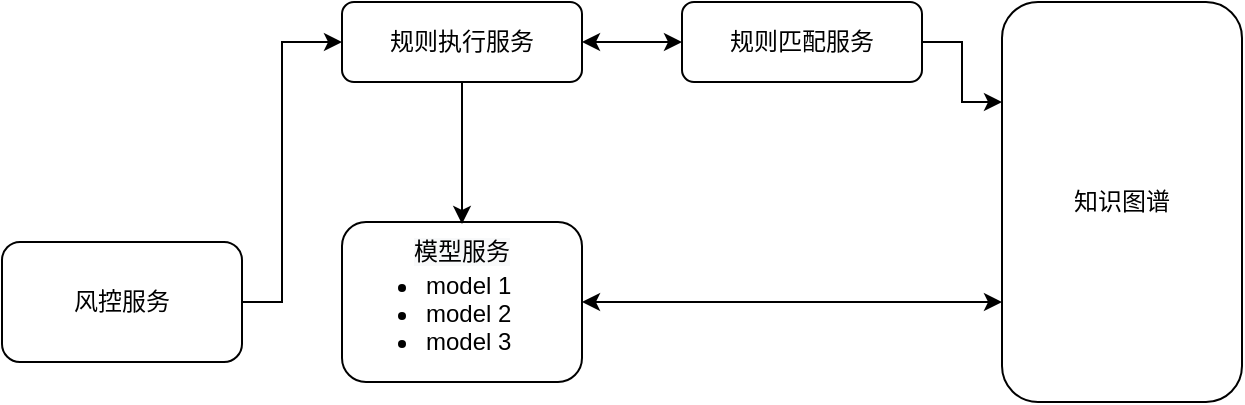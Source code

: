 <mxfile version="20.2.0" type="github">
  <diagram id="ziywDRYvMt0MdyH9GN9u" name="第 1 页">
    <mxGraphModel dx="1297" dy="841" grid="1" gridSize="10" guides="1" tooltips="1" connect="1" arrows="1" fold="1" page="1" pageScale="1" pageWidth="850" pageHeight="1100" math="0" shadow="0">
      <root>
        <mxCell id="0" />
        <mxCell id="1" parent="0" />
        <mxCell id="awqgHAb5KxMPYE8IUojQ-2" value="规则执行服务" style="rounded=1;whiteSpace=wrap;html=1;" vertex="1" parent="1">
          <mxGeometry x="270" y="150" width="120" height="40" as="geometry" />
        </mxCell>
        <mxCell id="awqgHAb5KxMPYE8IUojQ-7" value="规则匹配服务" style="rounded=1;whiteSpace=wrap;html=1;" vertex="1" parent="1">
          <mxGeometry x="440" y="150" width="120" height="40" as="geometry" />
        </mxCell>
        <mxCell id="awqgHAb5KxMPYE8IUojQ-8" value="" style="group" vertex="1" connectable="0" parent="1">
          <mxGeometry x="270" y="260" width="120" height="80" as="geometry" />
        </mxCell>
        <mxCell id="awqgHAb5KxMPYE8IUojQ-1" value="" style="rounded=1;whiteSpace=wrap;html=1;" vertex="1" parent="awqgHAb5KxMPYE8IUojQ-8">
          <mxGeometry width="120" height="80" as="geometry" />
        </mxCell>
        <mxCell id="awqgHAb5KxMPYE8IUojQ-3" value="&lt;span style=&quot;color: rgb(0, 0, 0); font-family: Helvetica; font-size: 12px; font-style: normal; font-variant-ligatures: normal; font-variant-caps: normal; font-weight: 400; letter-spacing: normal; orphans: 2; text-indent: 0px; text-transform: none; widows: 2; word-spacing: 0px; -webkit-text-stroke-width: 0px; background-color: rgb(248, 249, 250); text-decoration-thickness: initial; text-decoration-style: initial; text-decoration-color: initial; float: none; display: inline !important;&quot;&gt;模型服务&lt;/span&gt;" style="text;whiteSpace=wrap;html=1;align=center;" vertex="1" parent="awqgHAb5KxMPYE8IUojQ-8">
          <mxGeometry x="20" y="1" width="80" height="20" as="geometry" />
        </mxCell>
        <mxCell id="awqgHAb5KxMPYE8IUojQ-4" value="&lt;ul&gt;&lt;li&gt;model 1&lt;/li&gt;&lt;li&gt;model 2&lt;/li&gt;&lt;li&gt;model 3&lt;/li&gt;&lt;/ul&gt;" style="text;strokeColor=none;fillColor=none;html=1;whiteSpace=wrap;verticalAlign=middle;overflow=hidden;" vertex="1" parent="awqgHAb5KxMPYE8IUojQ-8">
          <mxGeometry y="10" width="120" height="60" as="geometry" />
        </mxCell>
        <mxCell id="awqgHAb5KxMPYE8IUojQ-10" value="风控服务" style="rounded=1;whiteSpace=wrap;html=1;" vertex="1" parent="1">
          <mxGeometry x="100" y="270" width="120" height="60" as="geometry" />
        </mxCell>
        <mxCell id="awqgHAb5KxMPYE8IUojQ-11" value="" style="edgeStyle=elbowEdgeStyle;elbow=horizontal;endArrow=classic;html=1;rounded=0;entryX=0;entryY=0.5;entryDx=0;entryDy=0;" edge="1" parent="1" target="awqgHAb5KxMPYE8IUojQ-2">
          <mxGeometry width="50" height="50" relative="1" as="geometry">
            <mxPoint x="220" y="300" as="sourcePoint" />
            <mxPoint x="270" y="250" as="targetPoint" />
            <Array as="points">
              <mxPoint x="240" y="220" />
            </Array>
          </mxGeometry>
        </mxCell>
        <mxCell id="awqgHAb5KxMPYE8IUojQ-12" value="" style="endArrow=classic;html=1;rounded=0;exitX=0.5;exitY=1;exitDx=0;exitDy=0;entryX=0.5;entryY=0;entryDx=0;entryDy=0;" edge="1" parent="1" source="awqgHAb5KxMPYE8IUojQ-2" target="awqgHAb5KxMPYE8IUojQ-3">
          <mxGeometry width="50" height="50" relative="1" as="geometry">
            <mxPoint x="280" y="390" as="sourcePoint" />
            <mxPoint x="330" y="340" as="targetPoint" />
          </mxGeometry>
        </mxCell>
        <mxCell id="awqgHAb5KxMPYE8IUojQ-13" value="" style="endArrow=classic;startArrow=classic;html=1;rounded=0;entryX=0;entryY=0.5;entryDx=0;entryDy=0;exitX=1;exitY=0.5;exitDx=0;exitDy=0;" edge="1" parent="1" source="awqgHAb5KxMPYE8IUojQ-2" target="awqgHAb5KxMPYE8IUojQ-7">
          <mxGeometry width="50" height="50" relative="1" as="geometry">
            <mxPoint x="280" y="390" as="sourcePoint" />
            <mxPoint x="330" y="340" as="targetPoint" />
          </mxGeometry>
        </mxCell>
        <mxCell id="awqgHAb5KxMPYE8IUojQ-14" value="知识图谱" style="rounded=1;whiteSpace=wrap;html=1;" vertex="1" parent="1">
          <mxGeometry x="600" y="150" width="120" height="200" as="geometry" />
        </mxCell>
        <mxCell id="awqgHAb5KxMPYE8IUojQ-16" value="" style="edgeStyle=elbowEdgeStyle;elbow=horizontal;endArrow=classic;html=1;rounded=0;entryX=0;entryY=0.25;entryDx=0;entryDy=0;" edge="1" parent="1" source="awqgHAb5KxMPYE8IUojQ-7" target="awqgHAb5KxMPYE8IUojQ-14">
          <mxGeometry width="50" height="50" relative="1" as="geometry">
            <mxPoint x="380" y="390" as="sourcePoint" />
            <mxPoint x="430" y="340" as="targetPoint" />
          </mxGeometry>
        </mxCell>
        <mxCell id="awqgHAb5KxMPYE8IUojQ-17" value="" style="endArrow=classic;startArrow=classic;html=1;rounded=0;entryX=0;entryY=0.75;entryDx=0;entryDy=0;exitX=1;exitY=0.5;exitDx=0;exitDy=0;" edge="1" parent="1" source="awqgHAb5KxMPYE8IUojQ-4" target="awqgHAb5KxMPYE8IUojQ-14">
          <mxGeometry width="50" height="50" relative="1" as="geometry">
            <mxPoint x="380" y="390" as="sourcePoint" />
            <mxPoint x="430" y="340" as="targetPoint" />
          </mxGeometry>
        </mxCell>
      </root>
    </mxGraphModel>
  </diagram>
</mxfile>

